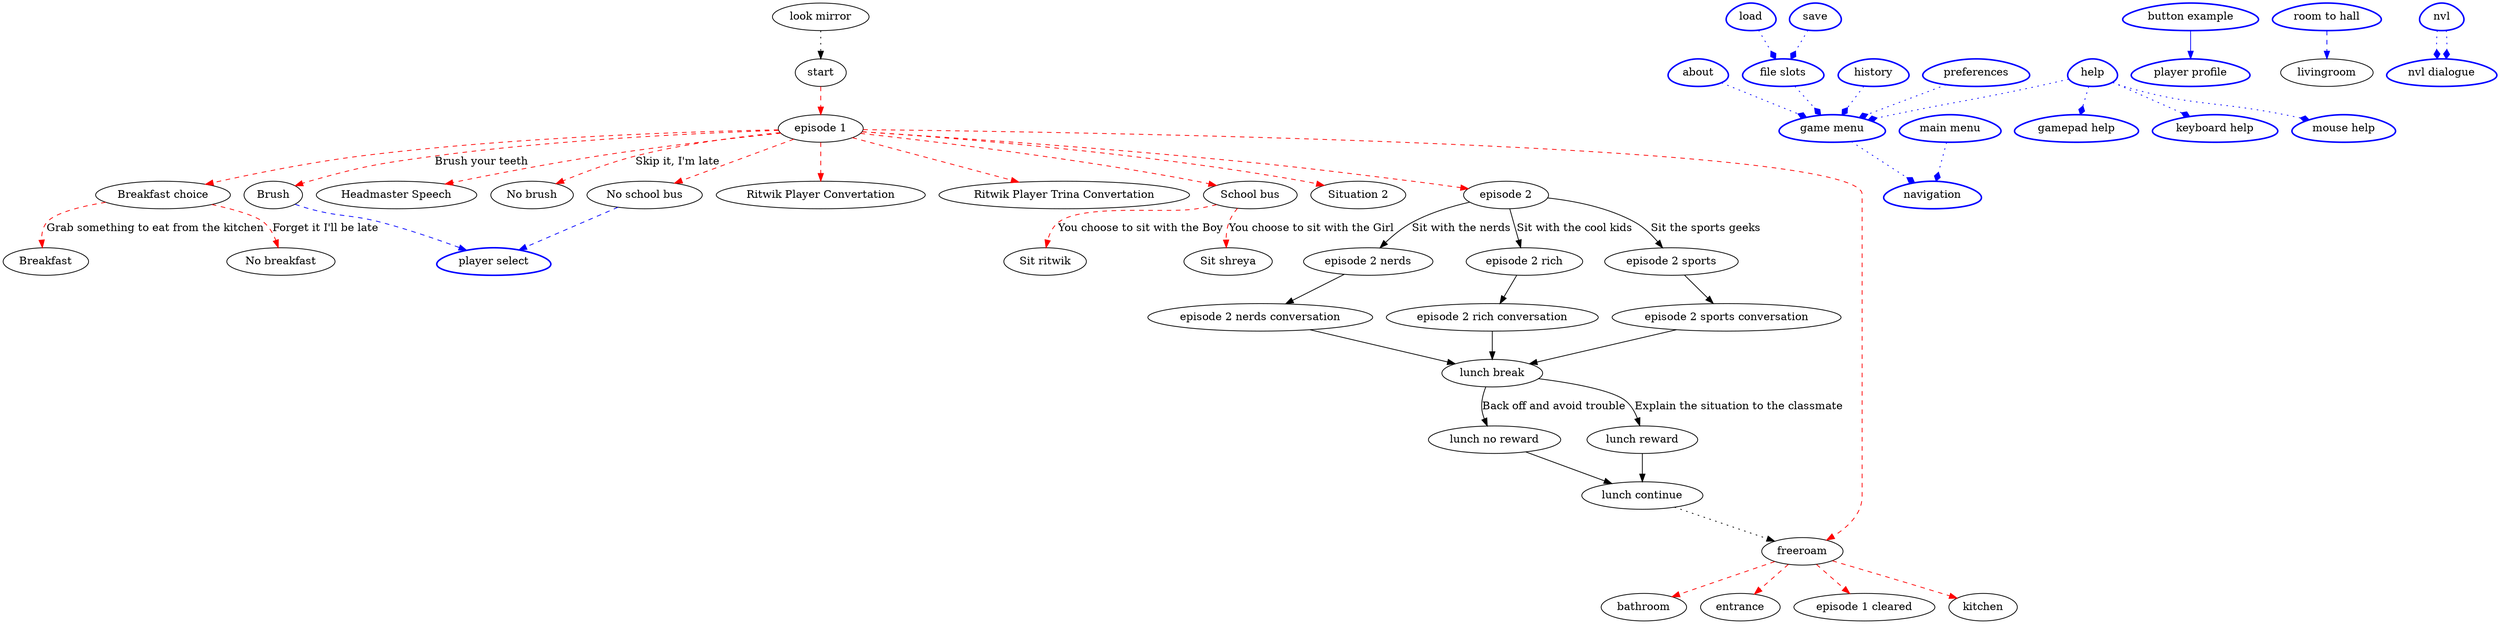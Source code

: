 digraph  {
	
	n18[label="Breakfast"];
	n9[label="Breakfast choice"];
	n7[label="Brush"];
	n12[label="Headmaster Speech"];
	n19[label="No breakfast"];
	n8[label="No brush"];
	n10[label="No school bus"];
	n13[label="Ritwik Player Convertation"];
	n14[label="Ritwik Player Trina Convertation"];
	n11[label="School bus"];
	n20[label="Sit ritwik"];
	n21[label="Sit shreya"];
	n15[label="Situation 2"];
	n47[color="blue",label="about",shape="egg",style="bold"];
	n35[label="bathroom"];
	n38[color="blue",label="button example",shape="egg",style="bold"];
	n37[label="entrance"];
	n6[label="episode 1"];
	n34[label="episode 1 cleared"];
	n17[label="episode 2"];
	n23[label="episode 2 nerds"];
	n26[label="episode 2 nerds conversation"];
	n22[label="episode 2 rich"];
	n25[label="episode 2 rich conversation"];
	n24[label="episode 2 sports"];
	n27[label="episode 2 sports conversation"];
	n49[color="blue",label="file slots",shape="egg",style="bold"];
	n16[label="freeroam"];
	n46[color="blue",label="game menu",shape="egg",style="bold"];
	n56[color="blue",label="gamepad help",shape="egg",style="bold"];
	n53[color="blue",label="help",shape="egg",style="bold"];
	n52[color="blue",label="history",shape="egg",style="bold"];
	n54[color="blue",label="keyboard help",shape="egg",style="bold"];
	n36[label="kitchen"];
	n33[label="livingroom"];
	n50[color="blue",label="load",shape="egg",style="bold"];
	n4[label="look mirror"];
	n28[label="lunch break"];
	n31[label="lunch continue"];
	n30[label="lunch no reward"];
	n29[label="lunch reward"];
	n45[color="blue",label="main menu",shape="egg",style="bold"];
	n55[color="blue",label="mouse help",shape="egg",style="bold"];
	n44[color="blue",label="navigation",shape="egg",style="bold"];
	n60[color="blue",label="nvl",shape="egg",style="bold"];
	n61[color="blue",label="nvl dialogue",shape="egg",style="bold"];
	n3[color="blue",label="player profile",shape="egg",style="bold"];
	n2[color="blue",label="player select",shape="egg",style="bold"];
	n51[color="blue",label="preferences",shape="egg",style="bold"];
	n32[color="blue",label="room to hall",shape="egg",style="bold"];
	n48[color="blue",label="save",shape="egg",style="bold"];
	n5[label="start"];
	n9->n18[color="red",label="Grab something to eat from the kitchen",style="dashed"];
	n9->n19[color="red",label="Forget it I'll be late",style="dashed"];
	n7->n2[color="blue",style="dashed"];
	n10->n2[color="blue",style="dashed"];
	n11->n20[color="red",label="You choose to sit with the Boy",style="dashed"];
	n11->n21[color="red",label="You choose to sit with the Girl",style="dashed"];
	n47->n46[arrowhead="diamond",arrowtail="inv",color="blue",style="dotted"];
	n38->n3[color="blue"];
	n6->n7[color="red",label="Brush your teeth",style="dashed"];
	n6->n8[color="red",label="Skip it, I'm late",style="dashed"];
	n6->n9[color="red",style="dashed"];
	n6->n10[color="red",style="dashed"];
	n6->n11[color="red",style="dashed"];
	n6->n12[color="red",style="dashed"];
	n6->n13[color="red",style="dashed"];
	n6->n14[color="red",style="dashed"];
	n6->n15[color="red",style="dashed"];
	n6->n16[color="red",style="dashed"];
	n6->n17[color="red",style="dashed"];
	n17->n22[label="Sit with the cool kids"];
	n17->n23[label="Sit with the nerds"];
	n17->n24[label="Sit the sports geeks"];
	n23->n26;
	n26->n28;
	n22->n25;
	n25->n28;
	n24->n27;
	n27->n28;
	n49->n46[arrowhead="diamond",arrowtail="inv",color="blue",style="dotted"];
	n16->n34[color="red",style="dashed"];
	n16->n35[color="red",style="dashed"];
	n16->n36[color="red",style="dashed"];
	n16->n37[color="red",style="dashed"];
	n46->n44[arrowhead="diamond",arrowtail="inv",color="blue",style="dotted"];
	n53->n46[arrowhead="diamond",arrowtail="inv",color="blue",style="dotted"];
	n53->n54[arrowhead="diamond",arrowtail="inv",color="blue",style="dotted"];
	n53->n55[arrowhead="diamond",arrowtail="inv",color="blue",style="dotted"];
	n53->n56[arrowhead="diamond",arrowtail="inv",color="blue",style="dotted"];
	n52->n46[arrowhead="diamond",arrowtail="inv",color="blue",style="dotted"];
	n50->n49[arrowhead="diamond",arrowtail="inv",color="blue",style="dotted"];
	n4->n5[style="dotted"];
	n28->n29[label="Explain the situation to the classmate"];
	n28->n30[label="Back off and avoid trouble"];
	n31->n16[style="dotted"];
	n30->n31;
	n29->n31;
	n45->n44[arrowhead="diamond",arrowtail="inv",color="blue",style="dotted"];
	n60->n61[arrowhead="diamond",arrowtail="inv",color="blue",style="dotted"];
	n60->n61[arrowhead="diamond",arrowtail="inv",color="blue",style="dotted"];
	n51->n46[arrowhead="diamond",arrowtail="inv",color="blue",style="dotted"];
	n32->n33[color="blue",style="dashed"];
	n48->n49[arrowhead="diamond",arrowtail="inv",color="blue",style="dotted"];
	n5->n6[color="red",style="dashed"];
	
}

